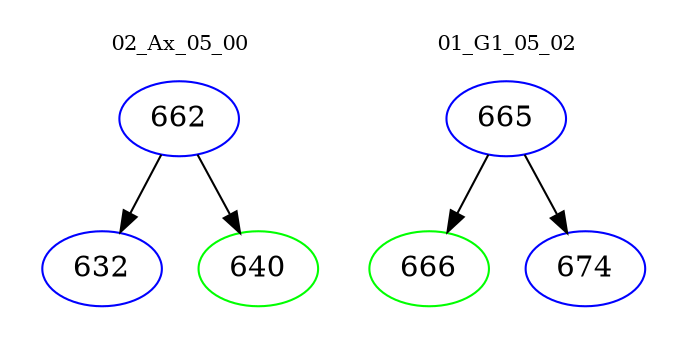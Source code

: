 digraph{
subgraph cluster_0 {
color = white
label = "02_Ax_05_00";
fontsize=10;
T0_662 [label="662", color="blue"]
T0_662 -> T0_632 [color="black"]
T0_632 [label="632", color="blue"]
T0_662 -> T0_640 [color="black"]
T0_640 [label="640", color="green"]
}
subgraph cluster_1 {
color = white
label = "01_G1_05_02";
fontsize=10;
T1_665 [label="665", color="blue"]
T1_665 -> T1_666 [color="black"]
T1_666 [label="666", color="green"]
T1_665 -> T1_674 [color="black"]
T1_674 [label="674", color="blue"]
}
}
